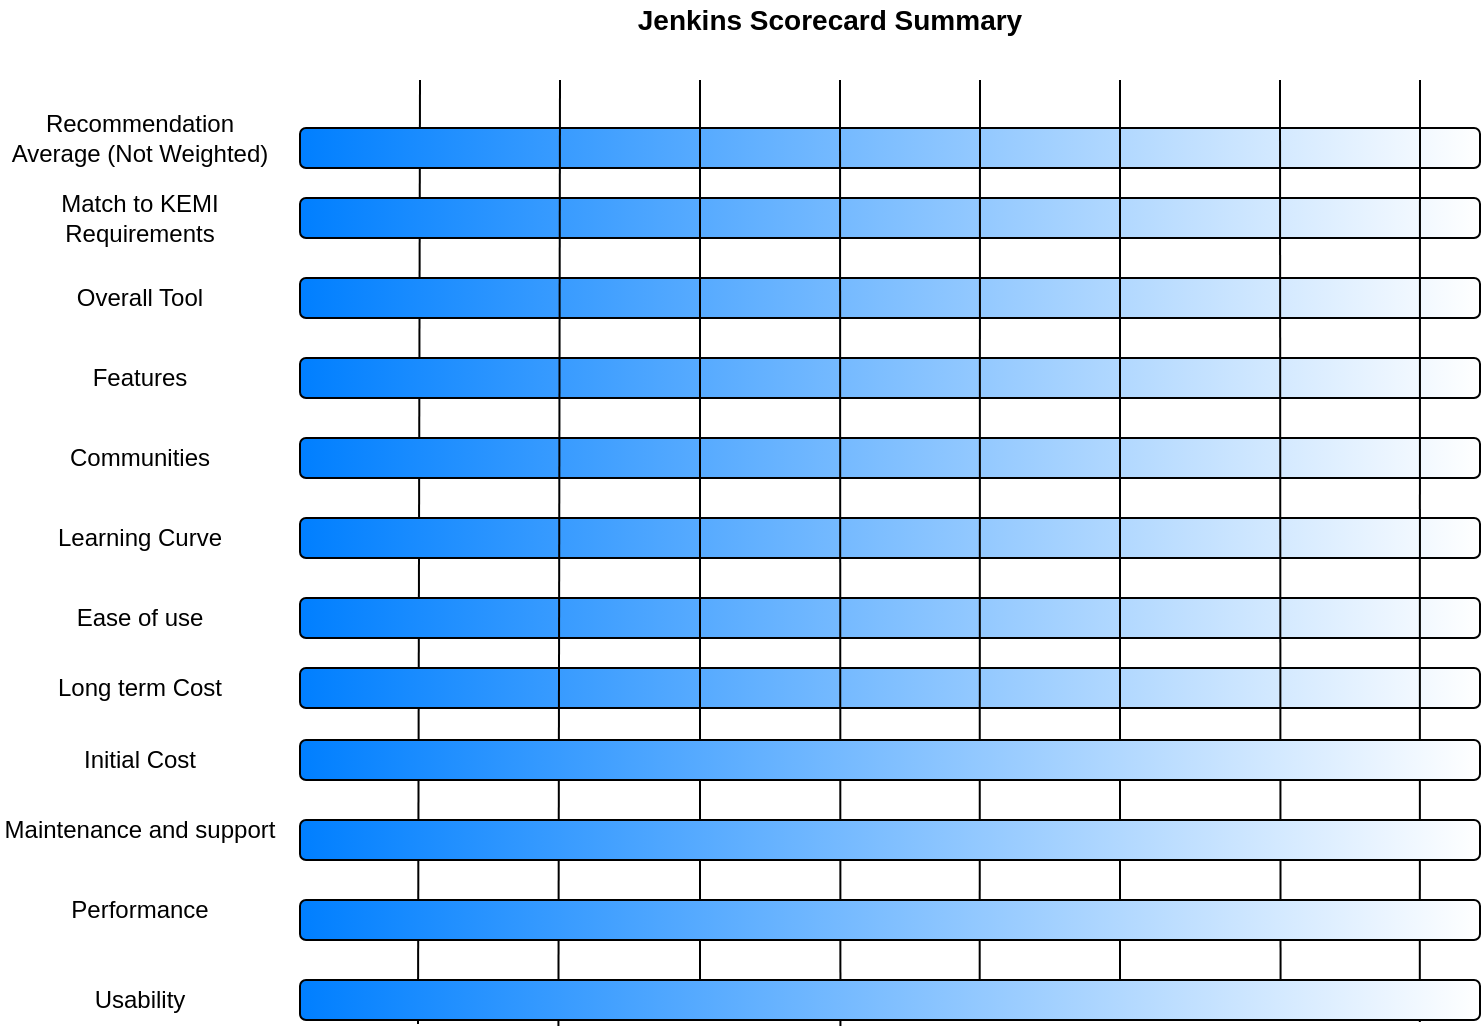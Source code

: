 <mxfile version="14.4.3" type="github">
  <diagram id="1NnK4FntVjuG7IkbfHnp" name="Page-2">
    <mxGraphModel dx="868" dy="450" grid="1" gridSize="10" guides="1" tooltips="1" connect="1" arrows="1" fold="1" page="1" pageScale="1" pageWidth="850" pageHeight="1100" math="0" shadow="0">
      <root>
        <mxCell id="PYVz5j9ludCQgyBBFUDJ-0" />
        <mxCell id="PYVz5j9ludCQgyBBFUDJ-1" parent="PYVz5j9ludCQgyBBFUDJ-0" />
        <mxCell id="4XuRCM-vg6RH9HbUGs0M-0" value="" style="endArrow=none;html=1;exitX=0.1;exitY=1.1;exitDx=0;exitDy=0;exitPerimeter=0;" parent="PYVz5j9ludCQgyBBFUDJ-1" edge="1" source="vqcHQN7SjWcv624r8UiY-7">
          <mxGeometry width="50" height="50" relative="1" as="geometry">
            <mxPoint x="220" y="390" as="sourcePoint" />
            <mxPoint x="220" y="60" as="targetPoint" />
          </mxGeometry>
        </mxCell>
        <mxCell id="Osk7ziK2DaWPhimZGtd--1" value="" style="rounded=1;whiteSpace=wrap;html=1;labelBackgroundColor=#ffffff;gradientDirection=west;gradientColor=#007FFF;" parent="PYVz5j9ludCQgyBBFUDJ-1" vertex="1">
          <mxGeometry x="160" y="84" width="590" height="20" as="geometry" />
        </mxCell>
        <mxCell id="Osk7ziK2DaWPhimZGtd--2" value="Match to KEMI Requirements" style="text;html=1;strokeColor=none;fillColor=none;align=center;verticalAlign=middle;whiteSpace=wrap;rounded=0;labelBackgroundColor=#ffffff;" parent="PYVz5j9ludCQgyBBFUDJ-1" vertex="1">
          <mxGeometry x="10" y="114" width="140" height="30" as="geometry" />
        </mxCell>
        <mxCell id="Osk7ziK2DaWPhimZGtd--4" value="Overall Tool" style="text;html=1;strokeColor=none;fillColor=none;align=center;verticalAlign=middle;whiteSpace=wrap;rounded=0;labelBackgroundColor=#ffffff;" parent="PYVz5j9ludCQgyBBFUDJ-1" vertex="1">
          <mxGeometry x="10" y="154" width="140" height="30" as="geometry" />
        </mxCell>
        <mxCell id="Osk7ziK2DaWPhimZGtd--5" value="Communities" style="text;html=1;strokeColor=none;fillColor=none;align=center;verticalAlign=middle;whiteSpace=wrap;rounded=0;labelBackgroundColor=#ffffff;" parent="PYVz5j9ludCQgyBBFUDJ-1" vertex="1">
          <mxGeometry x="10" y="234" width="140" height="30" as="geometry" />
        </mxCell>
        <mxCell id="Osk7ziK2DaWPhimZGtd--6" value="Features" style="text;html=1;strokeColor=none;fillColor=none;align=center;verticalAlign=middle;whiteSpace=wrap;rounded=0;labelBackgroundColor=#ffffff;" parent="PYVz5j9ludCQgyBBFUDJ-1" vertex="1">
          <mxGeometry x="10" y="194" width="140" height="30" as="geometry" />
        </mxCell>
        <mxCell id="Osk7ziK2DaWPhimZGtd--7" value="Learning Curve" style="text;html=1;strokeColor=none;fillColor=none;align=center;verticalAlign=middle;whiteSpace=wrap;rounded=0;labelBackgroundColor=#ffffff;" parent="PYVz5j9ludCQgyBBFUDJ-1" vertex="1">
          <mxGeometry x="10" y="274" width="140" height="30" as="geometry" />
        </mxCell>
        <mxCell id="Osk7ziK2DaWPhimZGtd--8" value="Long term Cost" style="text;html=1;strokeColor=none;fillColor=none;align=center;verticalAlign=middle;whiteSpace=wrap;rounded=0;labelBackgroundColor=#ffffff;" parent="PYVz5j9ludCQgyBBFUDJ-1" vertex="1">
          <mxGeometry x="10" y="349" width="140" height="30" as="geometry" />
        </mxCell>
        <mxCell id="Osk7ziK2DaWPhimZGtd--9" value="Ease of use" style="text;html=1;strokeColor=none;fillColor=none;align=center;verticalAlign=middle;whiteSpace=wrap;rounded=0;labelBackgroundColor=#ffffff;" parent="PYVz5j9ludCQgyBBFUDJ-1" vertex="1">
          <mxGeometry x="10" y="314" width="140" height="30" as="geometry" />
        </mxCell>
        <mxCell id="Osk7ziK2DaWPhimZGtd--10" value="Recommendation Average (Not Weighted)" style="text;html=1;strokeColor=none;fillColor=none;align=center;verticalAlign=middle;whiteSpace=wrap;rounded=0;labelBackgroundColor=#ffffff;" parent="PYVz5j9ludCQgyBBFUDJ-1" vertex="1">
          <mxGeometry x="10" y="74" width="140" height="30" as="geometry" />
        </mxCell>
        <mxCell id="Osk7ziK2DaWPhimZGtd--15" value="" style="rounded=1;whiteSpace=wrap;html=1;labelBackgroundColor=#ffffff;gradientDirection=west;gradientColor=#007FFF;" parent="PYVz5j9ludCQgyBBFUDJ-1" vertex="1">
          <mxGeometry x="160" y="119" width="590" height="20" as="geometry" />
        </mxCell>
        <mxCell id="Osk7ziK2DaWPhimZGtd--16" value="" style="rounded=1;whiteSpace=wrap;html=1;labelBackgroundColor=#ffffff;gradientDirection=west;gradientColor=#007FFF;" parent="PYVz5j9ludCQgyBBFUDJ-1" vertex="1">
          <mxGeometry x="160" y="159" width="590" height="20" as="geometry" />
        </mxCell>
        <mxCell id="Osk7ziK2DaWPhimZGtd--17" value="" style="rounded=1;whiteSpace=wrap;html=1;labelBackgroundColor=#ffffff;gradientDirection=west;gradientColor=#007FFF;" parent="PYVz5j9ludCQgyBBFUDJ-1" vertex="1">
          <mxGeometry x="160" y="199" width="590" height="20" as="geometry" />
        </mxCell>
        <mxCell id="Osk7ziK2DaWPhimZGtd--18" value="" style="rounded=1;whiteSpace=wrap;html=1;labelBackgroundColor=#ffffff;gradientDirection=west;gradientColor=#007FFF;" parent="PYVz5j9ludCQgyBBFUDJ-1" vertex="1">
          <mxGeometry x="160" y="239" width="590" height="20" as="geometry" />
        </mxCell>
        <mxCell id="Osk7ziK2DaWPhimZGtd--19" value="" style="rounded=1;whiteSpace=wrap;html=1;labelBackgroundColor=#ffffff;gradientDirection=west;gradientColor=#007FFF;" parent="PYVz5j9ludCQgyBBFUDJ-1" vertex="1">
          <mxGeometry x="160" y="279" width="590" height="20" as="geometry" />
        </mxCell>
        <mxCell id="Osk7ziK2DaWPhimZGtd--21" value="" style="rounded=1;whiteSpace=wrap;html=1;labelBackgroundColor=#ffffff;gradientDirection=west;gradientColor=#007FFF;" parent="PYVz5j9ludCQgyBBFUDJ-1" vertex="1">
          <mxGeometry x="160" y="319" width="590" height="20" as="geometry" />
        </mxCell>
        <mxCell id="Osk7ziK2DaWPhimZGtd--22" value="" style="rounded=1;whiteSpace=wrap;html=1;labelBackgroundColor=#ffffff;gradientDirection=west;gradientColor=#007FFF;" parent="PYVz5j9ludCQgyBBFUDJ-1" vertex="1">
          <mxGeometry x="160" y="354" width="590" height="20" as="geometry" />
        </mxCell>
        <mxCell id="4XuRCM-vg6RH9HbUGs0M-1" value="" style="endArrow=none;html=1;exitX=0.219;exitY=1.15;exitDx=0;exitDy=0;exitPerimeter=0;" parent="PYVz5j9ludCQgyBBFUDJ-1" edge="1" source="vqcHQN7SjWcv624r8UiY-7">
          <mxGeometry width="50" height="50" relative="1" as="geometry">
            <mxPoint x="290" y="390" as="sourcePoint" />
            <mxPoint x="290" y="60" as="targetPoint" />
          </mxGeometry>
        </mxCell>
        <mxCell id="4XuRCM-vg6RH9HbUGs0M-2" value="" style="endArrow=none;html=1;" parent="PYVz5j9ludCQgyBBFUDJ-1" edge="1">
          <mxGeometry width="50" height="50" relative="1" as="geometry">
            <mxPoint x="360" y="530" as="sourcePoint" />
            <mxPoint x="360" y="60" as="targetPoint" />
          </mxGeometry>
        </mxCell>
        <mxCell id="4XuRCM-vg6RH9HbUGs0M-3" value="" style="endArrow=none;html=1;exitX=0.458;exitY=1.15;exitDx=0;exitDy=0;exitPerimeter=0;" parent="PYVz5j9ludCQgyBBFUDJ-1" edge="1" source="vqcHQN7SjWcv624r8UiY-7">
          <mxGeometry width="50" height="50" relative="1" as="geometry">
            <mxPoint x="430" y="540" as="sourcePoint" />
            <mxPoint x="430" y="60" as="targetPoint" />
          </mxGeometry>
        </mxCell>
        <mxCell id="4XuRCM-vg6RH9HbUGs0M-4" value="" style="endArrow=none;html=1;exitX=0.576;exitY=1;exitDx=0;exitDy=0;exitPerimeter=0;" parent="PYVz5j9ludCQgyBBFUDJ-1" edge="1" source="vqcHQN7SjWcv624r8UiY-7">
          <mxGeometry width="50" height="50" relative="1" as="geometry">
            <mxPoint x="500" y="390" as="sourcePoint" />
            <mxPoint x="500" y="60" as="targetPoint" />
          </mxGeometry>
        </mxCell>
        <mxCell id="4XuRCM-vg6RH9HbUGs0M-5" value="" style="endArrow=none;html=1;" parent="PYVz5j9ludCQgyBBFUDJ-1" edge="1">
          <mxGeometry width="50" height="50" relative="1" as="geometry">
            <mxPoint x="570" y="529" as="sourcePoint" />
            <mxPoint x="570" y="60" as="targetPoint" />
          </mxGeometry>
        </mxCell>
        <mxCell id="4XuRCM-vg6RH9HbUGs0M-6" value="" style="endArrow=none;html=1;exitX=0.831;exitY=1;exitDx=0;exitDy=0;exitPerimeter=0;" parent="PYVz5j9ludCQgyBBFUDJ-1" edge="1" source="vqcHQN7SjWcv624r8UiY-7">
          <mxGeometry width="50" height="50" relative="1" as="geometry">
            <mxPoint x="650" y="390" as="sourcePoint" />
            <mxPoint x="650" y="60" as="targetPoint" />
          </mxGeometry>
        </mxCell>
        <mxCell id="4XuRCM-vg6RH9HbUGs0M-7" value="" style="endArrow=none;html=1;exitX=0.949;exitY=1.05;exitDx=0;exitDy=0;exitPerimeter=0;" parent="PYVz5j9ludCQgyBBFUDJ-1" edge="1" source="vqcHQN7SjWcv624r8UiY-7">
          <mxGeometry width="50" height="50" relative="1" as="geometry">
            <mxPoint x="720" y="390" as="sourcePoint" />
            <mxPoint x="720" y="60" as="targetPoint" />
          </mxGeometry>
        </mxCell>
        <mxCell id="vqcHQN7SjWcv624r8UiY-0" value="Initial Cost" style="text;html=1;strokeColor=none;fillColor=none;align=center;verticalAlign=middle;whiteSpace=wrap;rounded=0;labelBackgroundColor=#ffffff;" vertex="1" parent="PYVz5j9ludCQgyBBFUDJ-1">
          <mxGeometry x="10" y="385" width="140" height="30" as="geometry" />
        </mxCell>
        <mxCell id="vqcHQN7SjWcv624r8UiY-1" value="Maintenance and support" style="text;html=1;strokeColor=none;fillColor=none;align=center;verticalAlign=middle;whiteSpace=wrap;rounded=0;labelBackgroundColor=#ffffff;" vertex="1" parent="PYVz5j9ludCQgyBBFUDJ-1">
          <mxGeometry x="10" y="420" width="140" height="30" as="geometry" />
        </mxCell>
        <mxCell id="vqcHQN7SjWcv624r8UiY-2" value="Performance" style="text;html=1;strokeColor=none;fillColor=none;align=center;verticalAlign=middle;whiteSpace=wrap;rounded=0;labelBackgroundColor=#ffffff;" vertex="1" parent="PYVz5j9ludCQgyBBFUDJ-1">
          <mxGeometry x="10" y="460" width="140" height="30" as="geometry" />
        </mxCell>
        <mxCell id="vqcHQN7SjWcv624r8UiY-3" value="Usability" style="text;html=1;strokeColor=none;fillColor=none;align=center;verticalAlign=middle;whiteSpace=wrap;rounded=0;labelBackgroundColor=#ffffff;" vertex="1" parent="PYVz5j9ludCQgyBBFUDJ-1">
          <mxGeometry x="10" y="505" width="140" height="30" as="geometry" />
        </mxCell>
        <mxCell id="vqcHQN7SjWcv624r8UiY-4" value="" style="rounded=1;whiteSpace=wrap;html=1;labelBackgroundColor=#ffffff;gradientDirection=west;gradientColor=#007FFF;" vertex="1" parent="PYVz5j9ludCQgyBBFUDJ-1">
          <mxGeometry x="160" y="390" width="590" height="20" as="geometry" />
        </mxCell>
        <mxCell id="vqcHQN7SjWcv624r8UiY-5" value="" style="rounded=1;whiteSpace=wrap;html=1;labelBackgroundColor=#ffffff;gradientDirection=west;gradientColor=#007FFF;" vertex="1" parent="PYVz5j9ludCQgyBBFUDJ-1">
          <mxGeometry x="160" y="430" width="590" height="20" as="geometry" />
        </mxCell>
        <mxCell id="vqcHQN7SjWcv624r8UiY-6" value="" style="rounded=1;whiteSpace=wrap;html=1;labelBackgroundColor=#ffffff;gradientDirection=west;gradientColor=#007FFF;" vertex="1" parent="PYVz5j9ludCQgyBBFUDJ-1">
          <mxGeometry x="160" y="470" width="590" height="20" as="geometry" />
        </mxCell>
        <mxCell id="vqcHQN7SjWcv624r8UiY-7" value="" style="rounded=1;whiteSpace=wrap;html=1;labelBackgroundColor=#ffffff;gradientDirection=west;gradientColor=#007FFF;" vertex="1" parent="PYVz5j9ludCQgyBBFUDJ-1">
          <mxGeometry x="160" y="510" width="590" height="20" as="geometry" />
        </mxCell>
        <mxCell id="vqcHQN7SjWcv624r8UiY-8" value="&lt;b&gt;&lt;font style=&quot;font-size: 14px&quot;&gt;Jenkins Scorecard Summary&lt;/font&gt;&lt;/b&gt;" style="text;html=1;strokeColor=none;fillColor=none;align=center;verticalAlign=middle;whiteSpace=wrap;rounded=0;" vertex="1" parent="PYVz5j9ludCQgyBBFUDJ-1">
          <mxGeometry x="320" y="20" width="210" height="20" as="geometry" />
        </mxCell>
      </root>
    </mxGraphModel>
  </diagram>
</mxfile>
